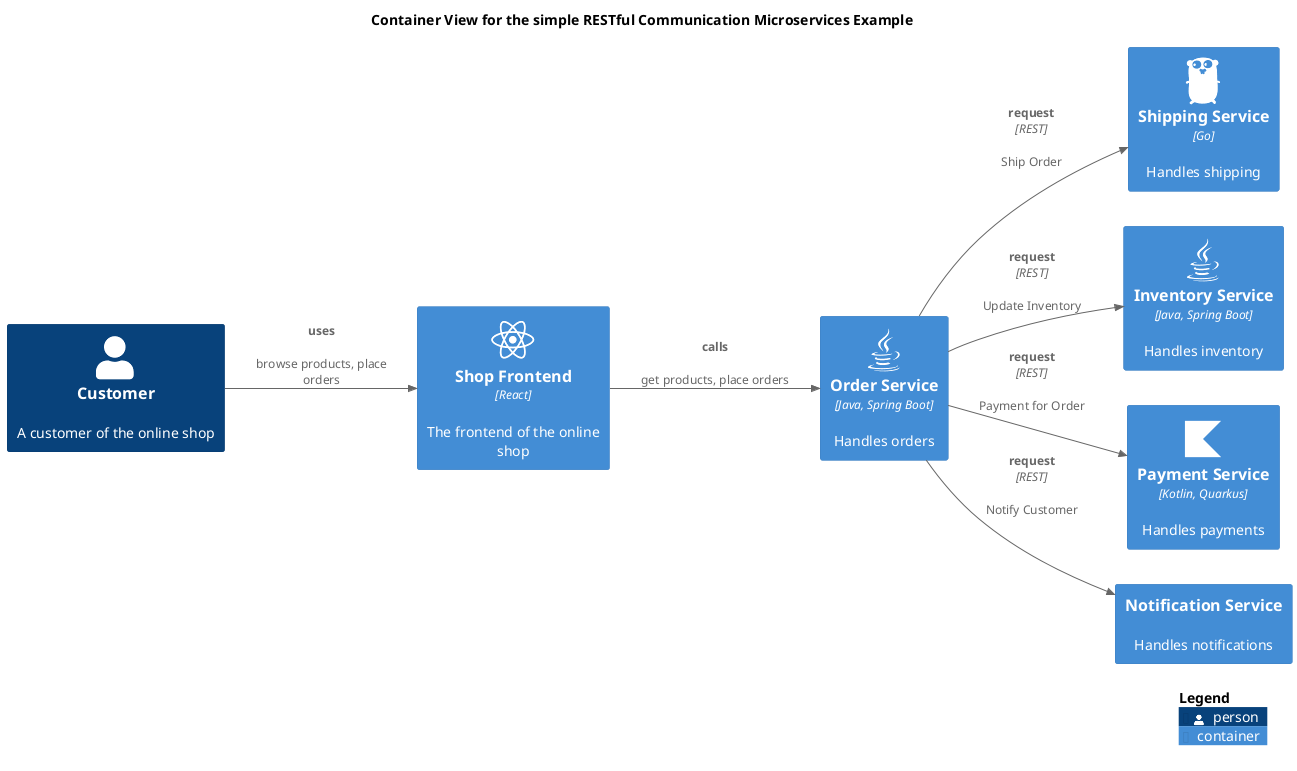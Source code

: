 @startuml simple-restful-container-view
!include <C4/C4_Container.puml>
!include <awslib14/AWSCommon>
!include <awslib14/AWSC4Integration>
!include <azure/AzureCommon>
!include <azure/AzureC4Integration>
!include <tupadr3/common>
!include <tupadr3/font-awesome-5/java>
!include <tupadr3/devicons2/go>
!include <tupadr3/font-awesome-5/react>
!include <tupadr3/devicons2/kotlin>


LAYOUT_LEFT_RIGHT()




title Container View for the simple RESTful Communication Microservices Example
Container(softwareDevelopment_architecture_example_microservices_shippingService, "Shipping Service", $descr="Handles shipping", $techn="Go", $sprite="go")
Container(softwareDevelopment_architecture_example_microservices_inventoryService, "Inventory Service", $descr="Handles inventory", $techn="Java, Spring Boot", $sprite="java")
Container(softwareDevelopment_architecture_example_microservices_shopFrontend, "Shop Frontend", $descr="The frontend of the online shop", $techn="React", $sprite="react")
Container(softwareDevelopment_architecture_example_microservices_orderService, "Order Service", $descr="Handles orders", $techn="Java, Spring Boot", $sprite="java")
Container(softwareDevelopment_architecture_example_microservices_paymentService, "Payment Service", $descr="Handles payments", $techn="Kotlin, Quarkus", $sprite="kotlin")
Container(softwareDevelopment_architecture_example_microservices_notificationService, "Notification Service", $descr="Handles notifications")
Person(softwareDevelopment_architecture_example_microservices_customer, "Customer", $descr="A customer of the online shop")
Rel(softwareDevelopment_architecture_example_microservices_shopFrontend, softwareDevelopment_architecture_example_microservices_orderService, "calls", $descr="get products, place orders")
Rel(softwareDevelopment_architecture_example_microservices_orderService, softwareDevelopment_architecture_example_microservices_inventoryService, "request", $descr="Update Inventory", $techn="REST")
Rel(softwareDevelopment_architecture_example_microservices_orderService, softwareDevelopment_architecture_example_microservices_paymentService, "request", $descr="Payment for Order", $techn="REST")
Rel(softwareDevelopment_architecture_example_microservices_orderService, softwareDevelopment_architecture_example_microservices_notificationService, "request", $descr="Notify Customer", $techn="REST")
Rel(softwareDevelopment_architecture_example_microservices_customer, softwareDevelopment_architecture_example_microservices_shopFrontend, "uses", $descr="browse products, place orders")
Rel(softwareDevelopment_architecture_example_microservices_orderService, softwareDevelopment_architecture_example_microservices_shippingService, "request", $descr="Ship Order", $techn="REST")
SHOW_LEGEND()
@enduml
